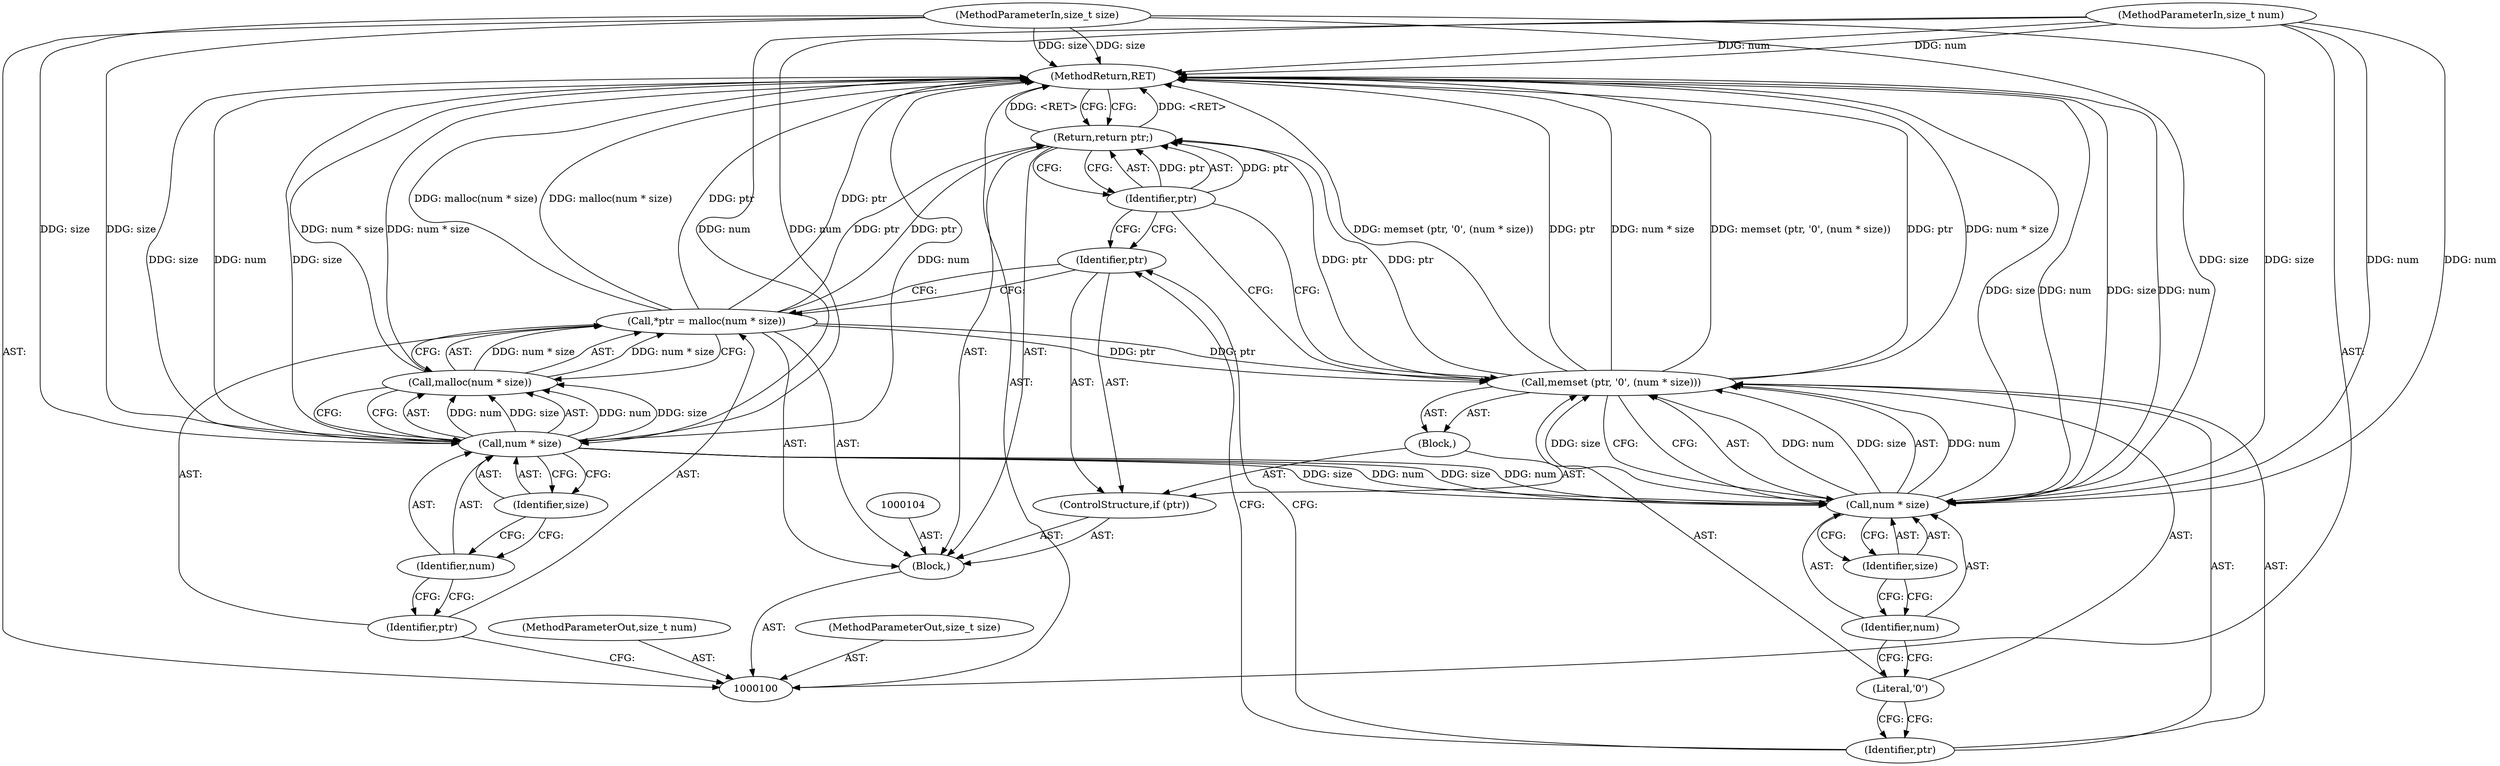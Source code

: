 digraph "1_tnef_c5044689e50039635e7700fe2472fd632ac77176_3" {
"1000122" [label="(MethodReturn,RET)"];
"1000101" [label="(MethodParameterIn,size_t num)"];
"1000149" [label="(MethodParameterOut,size_t num)"];
"1000102" [label="(MethodParameterIn,size_t size)"];
"1000150" [label="(MethodParameterOut,size_t size)"];
"1000103" [label="(Block,)"];
"1000106" [label="(Identifier,ptr)"];
"1000107" [label="(Call,malloc(num * size))"];
"1000108" [label="(Call,num * size)"];
"1000109" [label="(Identifier,num)"];
"1000110" [label="(Identifier,size)"];
"1000105" [label="(Call,*ptr = malloc(num * size))"];
"1000111" [label="(ControlStructure,if (ptr))"];
"1000112" [label="(Identifier,ptr)"];
"1000113" [label="(Block,)"];
"1000115" [label="(Identifier,ptr)"];
"1000116" [label="(Literal,'\0')"];
"1000117" [label="(Call,num * size)"];
"1000118" [label="(Identifier,num)"];
"1000119" [label="(Identifier,size)"];
"1000114" [label="(Call,memset (ptr, '\0', (num * size)))"];
"1000121" [label="(Identifier,ptr)"];
"1000120" [label="(Return,return ptr;)"];
"1000122" -> "1000100"  [label="AST: "];
"1000122" -> "1000120"  [label="CFG: "];
"1000114" -> "1000122"  [label="DDG: num * size"];
"1000114" -> "1000122"  [label="DDG: memset (ptr, '\0', (num * size))"];
"1000114" -> "1000122"  [label="DDG: ptr"];
"1000107" -> "1000122"  [label="DDG: num * size"];
"1000105" -> "1000122"  [label="DDG: malloc(num * size)"];
"1000105" -> "1000122"  [label="DDG: ptr"];
"1000117" -> "1000122"  [label="DDG: num"];
"1000117" -> "1000122"  [label="DDG: size"];
"1000102" -> "1000122"  [label="DDG: size"];
"1000101" -> "1000122"  [label="DDG: num"];
"1000108" -> "1000122"  [label="DDG: size"];
"1000108" -> "1000122"  [label="DDG: num"];
"1000120" -> "1000122"  [label="DDG: <RET>"];
"1000101" -> "1000100"  [label="AST: "];
"1000101" -> "1000122"  [label="DDG: num"];
"1000101" -> "1000108"  [label="DDG: num"];
"1000101" -> "1000117"  [label="DDG: num"];
"1000149" -> "1000100"  [label="AST: "];
"1000102" -> "1000100"  [label="AST: "];
"1000102" -> "1000122"  [label="DDG: size"];
"1000102" -> "1000108"  [label="DDG: size"];
"1000102" -> "1000117"  [label="DDG: size"];
"1000150" -> "1000100"  [label="AST: "];
"1000103" -> "1000100"  [label="AST: "];
"1000104" -> "1000103"  [label="AST: "];
"1000105" -> "1000103"  [label="AST: "];
"1000111" -> "1000103"  [label="AST: "];
"1000120" -> "1000103"  [label="AST: "];
"1000106" -> "1000105"  [label="AST: "];
"1000106" -> "1000100"  [label="CFG: "];
"1000109" -> "1000106"  [label="CFG: "];
"1000107" -> "1000105"  [label="AST: "];
"1000107" -> "1000108"  [label="CFG: "];
"1000108" -> "1000107"  [label="AST: "];
"1000105" -> "1000107"  [label="CFG: "];
"1000107" -> "1000122"  [label="DDG: num * size"];
"1000107" -> "1000105"  [label="DDG: num * size"];
"1000108" -> "1000107"  [label="DDG: num"];
"1000108" -> "1000107"  [label="DDG: size"];
"1000108" -> "1000107"  [label="AST: "];
"1000108" -> "1000110"  [label="CFG: "];
"1000109" -> "1000108"  [label="AST: "];
"1000110" -> "1000108"  [label="AST: "];
"1000107" -> "1000108"  [label="CFG: "];
"1000108" -> "1000122"  [label="DDG: size"];
"1000108" -> "1000122"  [label="DDG: num"];
"1000108" -> "1000107"  [label="DDG: num"];
"1000108" -> "1000107"  [label="DDG: size"];
"1000101" -> "1000108"  [label="DDG: num"];
"1000102" -> "1000108"  [label="DDG: size"];
"1000108" -> "1000117"  [label="DDG: num"];
"1000108" -> "1000117"  [label="DDG: size"];
"1000109" -> "1000108"  [label="AST: "];
"1000109" -> "1000106"  [label="CFG: "];
"1000110" -> "1000109"  [label="CFG: "];
"1000110" -> "1000108"  [label="AST: "];
"1000110" -> "1000109"  [label="CFG: "];
"1000108" -> "1000110"  [label="CFG: "];
"1000105" -> "1000103"  [label="AST: "];
"1000105" -> "1000107"  [label="CFG: "];
"1000106" -> "1000105"  [label="AST: "];
"1000107" -> "1000105"  [label="AST: "];
"1000112" -> "1000105"  [label="CFG: "];
"1000105" -> "1000122"  [label="DDG: malloc(num * size)"];
"1000105" -> "1000122"  [label="DDG: ptr"];
"1000107" -> "1000105"  [label="DDG: num * size"];
"1000105" -> "1000114"  [label="DDG: ptr"];
"1000105" -> "1000120"  [label="DDG: ptr"];
"1000111" -> "1000103"  [label="AST: "];
"1000112" -> "1000111"  [label="AST: "];
"1000113" -> "1000111"  [label="AST: "];
"1000112" -> "1000111"  [label="AST: "];
"1000112" -> "1000105"  [label="CFG: "];
"1000115" -> "1000112"  [label="CFG: "];
"1000121" -> "1000112"  [label="CFG: "];
"1000113" -> "1000111"  [label="AST: "];
"1000114" -> "1000113"  [label="AST: "];
"1000115" -> "1000114"  [label="AST: "];
"1000115" -> "1000112"  [label="CFG: "];
"1000116" -> "1000115"  [label="CFG: "];
"1000116" -> "1000114"  [label="AST: "];
"1000116" -> "1000115"  [label="CFG: "];
"1000118" -> "1000116"  [label="CFG: "];
"1000117" -> "1000114"  [label="AST: "];
"1000117" -> "1000119"  [label="CFG: "];
"1000118" -> "1000117"  [label="AST: "];
"1000119" -> "1000117"  [label="AST: "];
"1000114" -> "1000117"  [label="CFG: "];
"1000117" -> "1000122"  [label="DDG: num"];
"1000117" -> "1000122"  [label="DDG: size"];
"1000117" -> "1000114"  [label="DDG: num"];
"1000117" -> "1000114"  [label="DDG: size"];
"1000108" -> "1000117"  [label="DDG: num"];
"1000108" -> "1000117"  [label="DDG: size"];
"1000101" -> "1000117"  [label="DDG: num"];
"1000102" -> "1000117"  [label="DDG: size"];
"1000118" -> "1000117"  [label="AST: "];
"1000118" -> "1000116"  [label="CFG: "];
"1000119" -> "1000118"  [label="CFG: "];
"1000119" -> "1000117"  [label="AST: "];
"1000119" -> "1000118"  [label="CFG: "];
"1000117" -> "1000119"  [label="CFG: "];
"1000114" -> "1000113"  [label="AST: "];
"1000114" -> "1000117"  [label="CFG: "];
"1000115" -> "1000114"  [label="AST: "];
"1000116" -> "1000114"  [label="AST: "];
"1000117" -> "1000114"  [label="AST: "];
"1000121" -> "1000114"  [label="CFG: "];
"1000114" -> "1000122"  [label="DDG: num * size"];
"1000114" -> "1000122"  [label="DDG: memset (ptr, '\0', (num * size))"];
"1000114" -> "1000122"  [label="DDG: ptr"];
"1000105" -> "1000114"  [label="DDG: ptr"];
"1000117" -> "1000114"  [label="DDG: num"];
"1000117" -> "1000114"  [label="DDG: size"];
"1000114" -> "1000120"  [label="DDG: ptr"];
"1000121" -> "1000120"  [label="AST: "];
"1000121" -> "1000114"  [label="CFG: "];
"1000121" -> "1000112"  [label="CFG: "];
"1000120" -> "1000121"  [label="CFG: "];
"1000121" -> "1000120"  [label="DDG: ptr"];
"1000120" -> "1000103"  [label="AST: "];
"1000120" -> "1000121"  [label="CFG: "];
"1000121" -> "1000120"  [label="AST: "];
"1000122" -> "1000120"  [label="CFG: "];
"1000120" -> "1000122"  [label="DDG: <RET>"];
"1000121" -> "1000120"  [label="DDG: ptr"];
"1000114" -> "1000120"  [label="DDG: ptr"];
"1000105" -> "1000120"  [label="DDG: ptr"];
}
